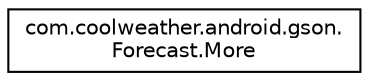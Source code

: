 digraph "类继承关系图"
{
 // LATEX_PDF_SIZE
  edge [fontname="Helvetica",fontsize="10",labelfontname="Helvetica",labelfontsize="10"];
  node [fontname="Helvetica",fontsize="10",shape=record];
  rankdir="LR";
  Node0 [label="com.coolweather.android.gson.\lForecast.More",height=0.2,width=0.4,color="black", fillcolor="white", style="filled",URL="$classcom_1_1coolweather_1_1android_1_1gson_1_1_forecast_1_1_more.html",tooltip=" "];
}
